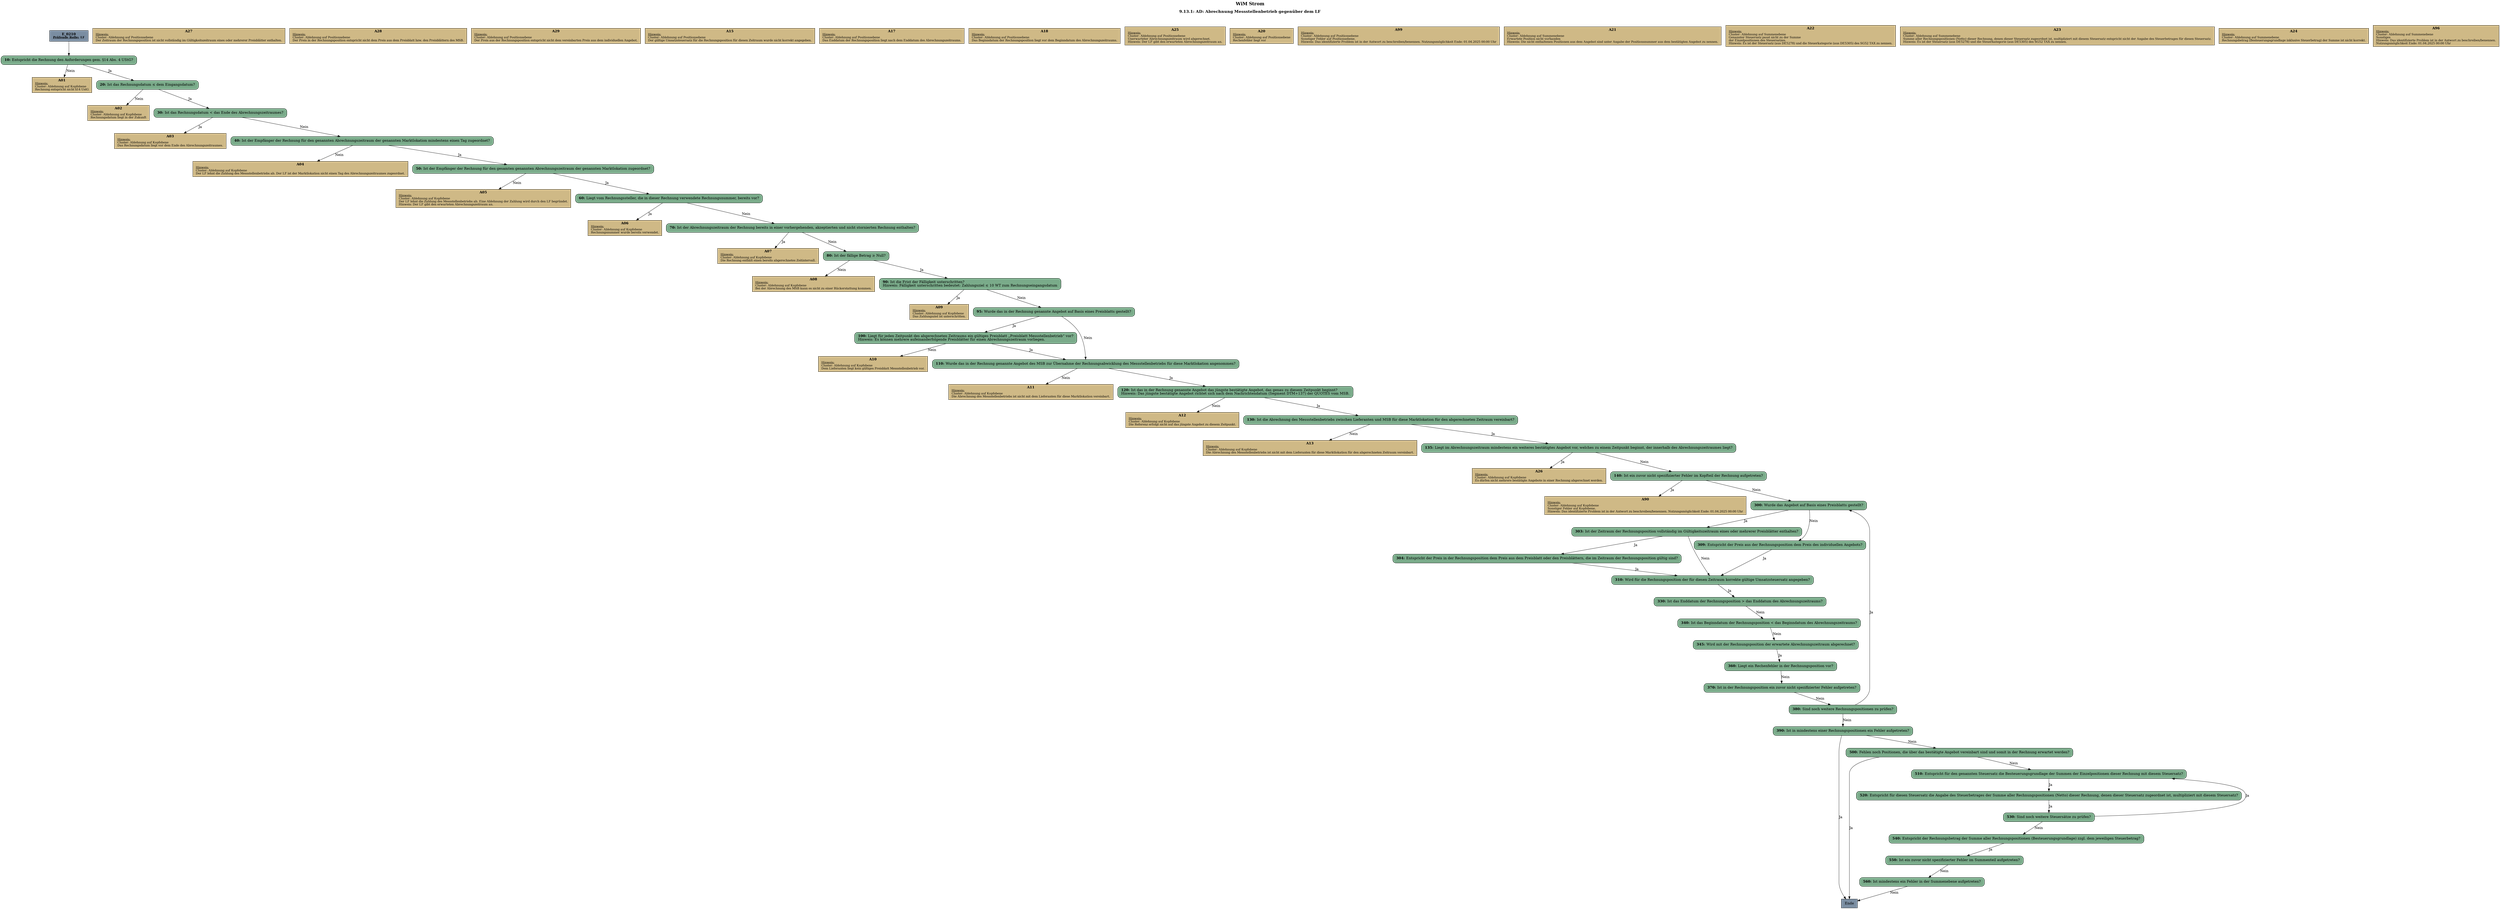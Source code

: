 digraph D {
    labelloc="t";
    label=<<B><FONT POINT-SIZE="18">WiM Strom</FONT></B><BR/><BR/><B><FONT POINT-SIZE="16">9.13.1: AD: Abrechnung Messstellenbetrieb gegenüber dem LF</FONT></B><BR/><BR/><BR/><BR/>>;
    "Start" [margin="0.2,0.12", shape=box, style=filled, fillcolor="#7a8da1", label=<<B>E_0210</B><BR align="center"/><FONT point-size="12"><B><U>Prüfende Rolle:</U> LF</B></FONT><BR align="center"/>>];
    "10" [margin="0.2,0.12", shape=box, style="filled,rounded", fillcolor="#7aab8a", label=<<B>10: </B>Entspricht die Rechnung den Anforderungen gem. §14 Abs. 4 UStG?<BR align="left"/>>];
    "A01" [margin="0.17,0.08", shape=box, style=filled, fillcolor="#cfb986", label=<<B>A01</B><BR align="center"/><FONT point-size="12"><U>Hinweis:</U><BR align="left"/>Cluster: Ablehnung auf Kopfebene<BR align="left"/>Rechnung entspricht nicht §14 UstG<BR align="left"/></FONT>>];
    "20" [margin="0.2,0.12", shape=box, style="filled,rounded", fillcolor="#7aab8a", label=<<B>20: </B>Ist das Rechnungsdatum ≤ dem Eingangsdatum?<BR align="left"/>>];
    "A02" [margin="0.17,0.08", shape=box, style=filled, fillcolor="#cfb986", label=<<B>A02</B><BR align="center"/><FONT point-size="12"><U>Hinweis:</U><BR align="left"/>Cluster: Ablehnung auf Kopfebene<BR align="left"/>Rechnungsdatum liegt in der Zukunft<BR align="left"/></FONT>>];
    "30" [margin="0.2,0.12", shape=box, style="filled,rounded", fillcolor="#7aab8a", label=<<B>30: </B>Ist das Rechnungsdatum &lt; das Ende des Abrechnungszeitraumes?<BR align="left"/>>];
    "A03" [margin="0.17,0.08", shape=box, style=filled, fillcolor="#cfb986", label=<<B>A03</B><BR align="center"/><FONT point-size="12"><U>Hinweis:</U><BR align="left"/>Cluster: Ablehnung auf Kopfebene<BR align="left"/>Das Rechnungsdatum liegt vor dem Ende des Abrechnungszeitraumes.<BR align="left"/></FONT>>];
    "40" [margin="0.2,0.12", shape=box, style="filled,rounded", fillcolor="#7aab8a", label=<<B>40: </B>Ist der Empfänger der Rechnung für den genannten Abrechnungszeitraum der genannten Marktlokation mindestens einen Tag zugeordnet?<BR align="left"/>>];
    "A04" [margin="0.17,0.08", shape=box, style=filled, fillcolor="#cfb986", label=<<B>A04</B><BR align="center"/><FONT point-size="12"><U>Hinweis:</U><BR align="left"/>Cluster: Ablehnung auf Kopfebene<BR align="left"/>Der LF lehnt die Zahlung des Messstellenbetriebs ab. Der LF ist der Marktlokation nicht einen Tag des Abrechnungszeitraumes zugeordnet.<BR align="left"/></FONT>>];
    "50" [margin="0.2,0.12", shape=box, style="filled,rounded", fillcolor="#7aab8a", label=<<B>50: </B>Ist der Empfänger der Rechnung für den gesamten genannten Abrechnungszeitraum der genannten Marktlokation zugeordnet?<BR align="left"/>>];
    "A05" [margin="0.17,0.08", shape=box, style=filled, fillcolor="#cfb986", label=<<B>A05</B><BR align="center"/><FONT point-size="12"><U>Hinweis:</U><BR align="left"/>Cluster: Ablehnung auf Kopfebene<BR align="left"/>Der LF lehnt die Zahlung des Messstellenbetriebs ab. Eine Ablehnung der Zahlung wird durch den LF begründet.<BR align="left"/>Hinweis: Der LF gibt den erwarteten Abrechnungszeitraum an.<BR align="left"/></FONT>>];
    "60" [margin="0.2,0.12", shape=box, style="filled,rounded", fillcolor="#7aab8a", label=<<B>60: </B>Liegt vom Rechnungssteller, die in dieser Rechnung verwendete Rechnungsnummer, bereits vor?<BR align="left"/>>];
    "A06" [margin="0.17,0.08", shape=box, style=filled, fillcolor="#cfb986", label=<<B>A06</B><BR align="center"/><FONT point-size="12"><U>Hinweis:</U><BR align="left"/>Cluster: Ablehnung auf Kopfebene<BR align="left"/>Rechnungsnummer wurde bereits verwendet.<BR align="left"/></FONT>>];
    "70" [margin="0.2,0.12", shape=box, style="filled,rounded", fillcolor="#7aab8a", label=<<B>70: </B>Ist der Abrechnungszeitraum der Rechnung bereits in einer vorhergehenden, akzeptierten und nicht stornierten Rechnung enthalten?<BR align="left"/>>];
    "A07" [margin="0.17,0.08", shape=box, style=filled, fillcolor="#cfb986", label=<<B>A07</B><BR align="center"/><FONT point-size="12"><U>Hinweis:</U><BR align="left"/>Cluster: Ablehnung auf Kopfebene<BR align="left"/>Die Rechnung enthält einen bereits abgerechnetes Zeitintervall.<BR align="left"/></FONT>>];
    "80" [margin="0.2,0.12", shape=box, style="filled,rounded", fillcolor="#7aab8a", label=<<B>80: </B>Ist der fällige Betrag ≥ Null?<BR align="left"/>>];
    "A08" [margin="0.17,0.08", shape=box, style=filled, fillcolor="#cfb986", label=<<B>A08</B><BR align="center"/><FONT point-size="12"><U>Hinweis:</U><BR align="left"/>Cluster: Ablehnung auf Kopfebene<BR align="left"/>Bei der Abrechnung des MSB kann es nicht zu einer Rückerstattung kommen.<BR align="left"/></FONT>>];
    "90" [margin="0.2,0.12", shape=box, style="filled,rounded", fillcolor="#7aab8a", label=<<B>90: </B>Ist die Frist der Fälligkeit unterschritten?<BR align="left"/>Hinweis: Fälligkeit unterschritten bedeutet: Zahlungsziel ≤ 10 WT zum Rechnungseingangsdatum<BR align="left"/>>];
    "A09" [margin="0.17,0.08", shape=box, style=filled, fillcolor="#cfb986", label=<<B>A09</B><BR align="center"/><FONT point-size="12"><U>Hinweis:</U><BR align="left"/>Cluster: Ablehnung auf Kopfebene<BR align="left"/>Das Zahlungsziel ist unterschritten.<BR align="left"/></FONT>>];
    "95" [margin="0.2,0.12", shape=box, style="filled,rounded", fillcolor="#7aab8a", label=<<B>95: </B>Wurde das in der Rechnung genannte Angebot auf Basis eines Preisblatts gestellt?<BR align="left"/>>];
    "100" [margin="0.2,0.12", shape=box, style="filled,rounded", fillcolor="#7aab8a", label=<<B>100: </B>Liegt für jeden Zeitpunkt des abgerechneten Zeitraums ein gültiges Preisblatt „Preisblatt Messstellenbetrieb“ vor?<BR align="left"/>Hinweis: Es können mehrere aufeinanderfolgende Preisblätter für einen Abrechnungszeitraum vorliegen.<BR align="left"/>>];
    "A10" [margin="0.17,0.08", shape=box, style=filled, fillcolor="#cfb986", label=<<B>A10</B><BR align="center"/><FONT point-size="12"><U>Hinweis:</U><BR align="left"/>Cluster: Ablehnung auf Kopfebene<BR align="left"/>Dem Lieferanten liegt kein gültiges Preisblatt Messstellenbetrieb vor.<BR align="left"/></FONT>>];
    "110" [margin="0.2,0.12", shape=box, style="filled,rounded", fillcolor="#7aab8a", label=<<B>110: </B>Wurde das in der Rechnung genannte Angebot des MSB zur Übernahme der Rechnungsabwicklung des Messstellenbetriebs für diese Marktlokation angenommen?<BR align="left"/>>];
    "A11" [margin="0.17,0.08", shape=box, style=filled, fillcolor="#cfb986", label=<<B>A11</B><BR align="center"/><FONT point-size="12"><U>Hinweis:</U><BR align="left"/>Cluster: Ablehnung auf Kopfebene<BR align="left"/>Die Abrechnung des Messstellenbetriebs ist nicht mit dem Lieferanten für diese Marktlokation vereinbart.<BR align="left"/></FONT>>];
    "120" [margin="0.2,0.12", shape=box, style="filled,rounded", fillcolor="#7aab8a", label=<<B>120: </B>Ist das in der Rechnung genannte Angebot das jüngste bestätigte Angebot, das genau zu diesem Zeitpunkt beginnt?<BR align="left"/>Hinweis: Das jüngste bestätigte Angebot richtet sich nach dem Nachrichtendatum (Segment DTM+137) der QUOTES vom MSB.<BR align="left"/>>];
    "A12" [margin="0.17,0.08", shape=box, style=filled, fillcolor="#cfb986", label=<<B>A12</B><BR align="center"/><FONT point-size="12"><U>Hinweis:</U><BR align="left"/>Cluster: Ablehnung auf Kopfebene<BR align="left"/>Die Referenz erfolgt nicht auf das jüngste Angebot zu diesem Zeitpunkt.<BR align="left"/></FONT>>];
    "130" [margin="0.2,0.12", shape=box, style="filled,rounded", fillcolor="#7aab8a", label=<<B>130: </B>Ist die Abrechnung des Messstellenbetriebs zwischen Lieferanten und MSB für diese Marktlokation für den abgerechneten Zeitraum vereinbart?<BR align="left"/>>];
    "A13" [margin="0.17,0.08", shape=box, style=filled, fillcolor="#cfb986", label=<<B>A13</B><BR align="center"/><FONT point-size="12"><U>Hinweis:</U><BR align="left"/>Cluster: Ablehnung auf Kopfebene<BR align="left"/>Die Abrechnung des Messstellenbetriebs ist nicht mit dem Lieferanten für diese Marktlokation für den abgerechneten Zeitraum vereinbart.<BR align="left"/></FONT>>];
    "135" [margin="0.2,0.12", shape=box, style="filled,rounded", fillcolor="#7aab8a", label=<<B>135: </B>Liegt im Abrechnungszeitraum mindestens ein weiteres bestätigtes Angebot vor, welches zu einem Zeitpunkt beginnt, der innerhalb des Abrechnungszeitraumes liegt?<BR align="left"/>>];
    "A26" [margin="0.17,0.08", shape=box, style=filled, fillcolor="#cfb986", label=<<B>A26</B><BR align="center"/><FONT point-size="12"><U>Hinweis:</U><BR align="left"/>Cluster: Ablehnung auf Kopfebene<BR align="left"/>Es dürfen nicht mehrere bestätigte Angebote in einer Rechnung abgerechnet werden.<BR align="left"/></FONT>>];
    "140" [margin="0.2,0.12", shape=box, style="filled,rounded", fillcolor="#7aab8a", label=<<B>140: </B>Ist ein zuvor nicht spezifizierter Fehler im Kopfteil der Rechnung aufgetreten?<BR align="left"/>>];
    "A90" [margin="0.17,0.08", shape=box, style=filled, fillcolor="#cfb986", label=<<B>A90</B><BR align="center"/><FONT point-size="12"><U>Hinweis:</U><BR align="left"/>Cluster: Ablehnung auf Kopfebene<BR align="left"/>Sonstiger Fehler auf Kopfebene.<BR align="left"/>Hinweis: Das identifizierte Problem ist in der Antwort zu beschreiben/benennen. Nutzungsmöglichkeit Ende: 01.04.2025 00:00 Uhr<BR align="left"/></FONT>>];
    "300" [margin="0.2,0.12", shape=box, style="filled,rounded", fillcolor="#7aab8a", label=<<B>300: </B>Wurde das Angebot auf Basis eines Preisblatts gestellt?<BR align="left"/>>];
    "303" [margin="0.2,0.12", shape=box, style="filled,rounded", fillcolor="#7aab8a", label=<<B>303: </B>Ist der Zeitraum der Rechnungsposition vollständig im Gültigkeitszeitraum eines oder mehrerer Preisblätter enthalten?<BR align="left"/>>];
    "A27" [margin="0.17,0.08", shape=box, style=filled, fillcolor="#cfb986", label=<<B>A27</B><BR align="center"/><FONT point-size="12"><U>Hinweis:</U><BR align="left"/>Cluster: Ablehnung auf Positionsebene<BR align="left"/>Der Zeitraum der Rechnungsposition ist nicht vollständig im Gültigkeitszeitraum eines oder mehrerer Preisblätter enthalten.<BR align="left"/></FONT>>];
    "304" [margin="0.2,0.12", shape=box, style="filled,rounded", fillcolor="#7aab8a", label=<<B>304: </B>Entspricht der Preis in der Rechnungsposition dem Preis aus dem Preisblatt oder den Preisblättern, die im Zeitraum der Rechnungsposition gültig sind?<BR align="left"/>>];
    "A28" [margin="0.17,0.08", shape=box, style=filled, fillcolor="#cfb986", label=<<B>A28</B><BR align="center"/><FONT point-size="12"><U>Hinweis:</U><BR align="left"/>Cluster: Ablehnung auf Positionsebene<BR align="left"/>Der Preis in der Rechnungsposition entspricht nicht dem Preis aus dem Preisblatt bzw. den Preisblättern des MSB.<BR align="left"/></FONT>>];
    "309" [margin="0.2,0.12", shape=box, style="filled,rounded", fillcolor="#7aab8a", label=<<B>309: </B>Entspricht der Preis aus der Rechnungsposition dem Preis des individuellen Angebots?<BR align="left"/>>];
    "A29" [margin="0.17,0.08", shape=box, style=filled, fillcolor="#cfb986", label=<<B>A29</B><BR align="center"/><FONT point-size="12"><U>Hinweis:</U><BR align="left"/>Cluster: Ablehnung auf Positionsebene<BR align="left"/>Der Preis aus der Rechnungsposition entspricht nicht dem vereinbarten Preis aus dem individuellen Angebot.<BR align="left"/></FONT>>];
    "310" [margin="0.2,0.12", shape=box, style="filled,rounded", fillcolor="#7aab8a", label=<<B>310: </B>Wird für die Rechnungsposition der für diesen Zeitraum korrekte gültige Umsatzsteuersatz angegeben?<BR align="left"/>>];
    "A15" [margin="0.17,0.08", shape=box, style=filled, fillcolor="#cfb986", label=<<B>A15</B><BR align="center"/><FONT point-size="12"><U>Hinweis:</U><BR align="left"/>Cluster: Ablehnung auf Positionsebene<BR align="left"/>Der gültige Umsatzsteuersatz für die Rechnungsposition für diesen Zeitraum wurde nicht korrekt angegeben.<BR align="left"/></FONT>>];
    "330" [margin="0.2,0.12", shape=box, style="filled,rounded", fillcolor="#7aab8a", label=<<B>330: </B>Ist das Enddatum der Rechnungsposition &gt; das Enddatum des Abrechnungszeitraums?<BR align="left"/>>];
    "A17" [margin="0.17,0.08", shape=box, style=filled, fillcolor="#cfb986", label=<<B>A17</B><BR align="center"/><FONT point-size="12"><U>Hinweis:</U><BR align="left"/>Cluster: Ablehnung auf Positionsebene<BR align="left"/>Das Enddatum der Rechnungsposition liegt nach dem Enddatum des Abrechnungszeitraums.<BR align="left"/></FONT>>];
    "340" [margin="0.2,0.12", shape=box, style="filled,rounded", fillcolor="#7aab8a", label=<<B>340: </B>Ist das Beginndatum der Rechnungsposition &lt; das Beginndatum des Abrechnungszeitraums?<BR align="left"/>>];
    "A18" [margin="0.17,0.08", shape=box, style=filled, fillcolor="#cfb986", label=<<B>A18</B><BR align="center"/><FONT point-size="12"><U>Hinweis:</U><BR align="left"/>Cluster: Ablehnung auf Positionsebene<BR align="left"/>Das Beginndatum der Rechnungsposition liegt vor dem Beginndatum des Abrechnungszeitraums.<BR align="left"/></FONT>>];
    "345" [margin="0.2,0.12", shape=box, style="filled,rounded", fillcolor="#7aab8a", label=<<B>345: </B>Wird mit der Rechnungsposition der erwartete Abrechnungszeitraum abgerechnet?<BR align="left"/>>];
    "A25" [margin="0.17,0.08", shape=box, style=filled, fillcolor="#cfb986", label=<<B>A25</B><BR align="center"/><FONT point-size="12"><U>Hinweis:</U><BR align="left"/>Cluster: Ablehnung auf Positionsebene<BR align="left"/>Unerwarteter Abrechnungszeitraum wird abgerechnet.<BR align="left"/>Hinweis: Der LF gibt den erwarteten Abrechnungszeitraum an.<BR align="left"/></FONT>>];
    "360" [margin="0.2,0.12", shape=box, style="filled,rounded", fillcolor="#7aab8a", label=<<B>360: </B>Liegt ein Rechenfehler in der Rechnungsposition vor?<BR align="left"/>>];
    "A20" [margin="0.17,0.08", shape=box, style=filled, fillcolor="#cfb986", label=<<B>A20</B><BR align="center"/><FONT point-size="12"><U>Hinweis:</U><BR align="left"/>Cluster: Ablehnung auf Positionsebene<BR align="left"/>Rechenfehler liegt vor<BR align="left"/></FONT>>];
    "370" [margin="0.2,0.12", shape=box, style="filled,rounded", fillcolor="#7aab8a", label=<<B>370: </B>Ist in der Rechnungsposition ein zuvor nicht spezifizierter Fehler aufgetreten?<BR align="left"/>>];
    "A99" [margin="0.17,0.08", shape=box, style=filled, fillcolor="#cfb986", label=<<B>A99</B><BR align="center"/><FONT point-size="12"><U>Hinweis:</U><BR align="left"/>Cluster: Ablehnung auf Positionsebene <BR align="left"/>Sonstiger Fehler auf Positionsebene.<BR align="left"/>Hinweis: Das identifizierte Problem ist in der Antwort zu beschreiben/benennen. Nutzungsmöglichkeit Ende: 01.04.2025 00:00 Uhr<BR align="left"/></FONT>>];
    "380" [margin="0.2,0.12", shape=box, style="filled,rounded", fillcolor="#7aab8a", label=<<B>380: </B>Sind noch weitere Rechnungspositionen zu prüfen?<BR align="left"/>>];
    "390" [margin="0.2,0.12", shape=box, style="filled,rounded", fillcolor="#7aab8a", label=<<B>390: </B>Ist in mindestens einer Rechnungspositionen ein Fehler aufgetreten?<BR align="left"/>>];
    "Ende" [margin="0.2,0.12", shape=box, style=filled, fillcolor="#7a8da1", label="Ende"];
    "500" [margin="0.2,0.12", shape=box, style="filled,rounded", fillcolor="#7aab8a", label=<<B>500: </B>Fehlen noch Positionen, die über das bestätigte Angebot vereinbart sind und somit in der Rechnung erwartet werden?<BR align="left"/>>];
    "A21" [margin="0.17,0.08", shape=box, style=filled, fillcolor="#cfb986", label=<<B>A21</B><BR align="center"/><FONT point-size="12"><U>Hinweis:</U><BR align="left"/>Cluster: Ablehnung auf Summenebene<BR align="left"/>Erwartete Position nicht vorhanden<BR align="left"/>Hinweis: Die nicht enthaltenen Positionen aus dem Angebot sind unter Angabe der Positionsnummer aus dem bestätigten Angebot zu nennen.<BR align="left"/></FONT>>];
    "510" [margin="0.2,0.12", shape=box, style="filled,rounded", fillcolor="#7aab8a", label=<<B>510: </B>Entspricht für den genannten Steuersatz die Besteuerungsgrundlage der Summen der Einzelpositionen dieser Rechnung mit diesem Steuersatz?<BR align="left"/>>];
    "A22" [margin="0.17,0.08", shape=box, style=filled, fillcolor="#cfb986", label=<<B>A22</B><BR align="center"/><FONT point-size="12"><U>Hinweis:</U><BR align="left"/>Cluster: Ablehnung auf Summenebene<BR align="left"/>Genannter Steuersatz passt nicht zu der Summe<BR align="left"/>der Einzelpositionen des Steuersatzes.<BR align="left"/>Hinweis: Es ist der Steuersatz (aus DE5278) und die Steuerkategorie (aus DE5305) des SG52 TAX zu nennen.<BR align="left"/></FONT>>];
    "520" [margin="0.2,0.12", shape=box, style="filled,rounded", fillcolor="#7aab8a", label=<<B>520: </B>Entspricht für diesen Steuersatz die Angabe des Steuerbetrages der Summe aller Rechnungspositionen (Netto) dieser Rechnung, denen dieser Steuersatz zugeordnet ist, multipliziert mit diesem Steuersatz?<BR align="left"/>>];
    "A23" [margin="0.17,0.08", shape=box, style=filled, fillcolor="#cfb986", label=<<B>A23</B><BR align="center"/><FONT point-size="12"><U>Hinweis:</U><BR align="left"/>Cluster: Ablehnung auf Summenebene <BR align="left"/>Summe aller Rechnungspositionen (Netto) dieser Rechnung, denen dieser Steuersatz zugeordnet ist, multipliziert mit diesem Steuersatz entspricht nicht der Angabe des Steuerbetrages für diesen Steuersatz.<BR align="left"/>Hinweis: Es ist der Steuersatz (aus DE5278) und die Steuerkategorie (aus DE5305) des SG52 TAX zu nennen.<BR align="left"/></FONT>>];
    "530" [margin="0.2,0.12", shape=box, style="filled,rounded", fillcolor="#7aab8a", label=<<B>530: </B>Sind noch weitere Steuersätze zu prüfen?<BR align="left"/>>];
    "540" [margin="0.2,0.12", shape=box, style="filled,rounded", fillcolor="#7aab8a", label=<<B>540: </B>Entspricht der Rechnungsbetrag der Summe aller Rechnungspositionen (Besteuerungsgrundlage) zzgl. dem jeweiligen Steuerbetrag?<BR align="left"/>>];
    "A24" [margin="0.17,0.08", shape=box, style=filled, fillcolor="#cfb986", label=<<B>A24</B><BR align="center"/><FONT point-size="12"><U>Hinweis:</U><BR align="left"/>Cluster: Ablehnung auf Summenebene<BR align="left"/>Rechnungsbetrag (Besteuerungsgrundlage inklusive Steuerbetrag) der Summe ist nicht korrekt.<BR align="left"/></FONT>>];
    "550" [margin="0.2,0.12", shape=box, style="filled,rounded", fillcolor="#7aab8a", label=<<B>550: </B>Ist ein zuvor nicht spezifizierter Fehler im Summenteil aufgetreten?<BR align="left"/>>];
    "A96" [margin="0.17,0.08", shape=box, style=filled, fillcolor="#cfb986", label=<<B>A96</B><BR align="center"/><FONT point-size="12"><U>Hinweis:</U><BR align="left"/>Cluster: Ablehnung auf Summenebene<BR align="left"/>Sonstiges<BR align="left"/>Hinweis: Das identifizierte Problem ist in der Antwort zu beschreiben/benennen.<BR align="left"/>Nutzungsmöglichkeit Ende: 01.04.2025 00:00 Uhr<BR align="left"/></FONT>>];
    "560" [margin="0.2,0.12", shape=box, style="filled,rounded", fillcolor="#7aab8a", label=<<B>560: </B>Ist mindestens ein Fehler in der Summenebene aufgetreten?<BR align="left"/>>];

    "Start" -> "10";
    "10" -> "A01" [label="Nein"];
    "10" -> "20" [label="Ja"];
    "20" -> "A02" [label="Nein"];
    "20" -> "30" [label="Ja"];
    "30" -> "A03" [label="Ja"];
    "30" -> "40" [label="Nein"];
    "40" -> "A04" [label="Nein"];
    "40" -> "50" [label="Ja"];
    "50" -> "A05" [label="Nein"];
    "50" -> "60" [label="Ja"];
    "60" -> "A06" [label="Ja"];
    "60" -> "70" [label="Nein"];
    "70" -> "A07" [label="Ja"];
    "70" -> "80" [label="Nein"];
    "80" -> "A08" [label="Nein"];
    "80" -> "90" [label="Ja"];
    "90" -> "A09" [label="Ja"];
    "90" -> "95" [label="Nein"];
    "95" -> "100" [label="Ja"];
    "95" -> "110" [label="Nein"];
    "100" -> "A10" [label="Nein"];
    "100" -> "110" [label="Ja"];
    "110" -> "A11" [label="Nein"];
    "110" -> "120" [label="Ja"];
    "120" -> "A12" [label="Nein"];
    "120" -> "130" [label="Ja"];
    "130" -> "A13" [label="Nein"];
    "130" -> "135" [label="Ja"];
    "135" -> "A26" [label="Ja"];
    "135" -> "140" [label="Nein"];
    "140" -> "A90" [label="Ja"];
    "140" -> "300" [label="Nein"];
    "300" -> "303" [label="Ja"];
    "300" -> "309" [label="Nein"];
    "303" -> "310" [label="Nein"];
    "303" -> "304" [label="Ja"];
    "304" -> "310" [label="Ja"];
    "309" -> "310" [label="Ja"];
    "310" -> "330" [label="Ja"];
    "330" -> "340" [label="Nein"];
    "340" -> "345" [label="Nein"];
    "345" -> "360" [label="Ja"];
    "360" -> "370" [label="Nein"];
    "370" -> "380" [label="Nein"];
    "380" -> "300" [label="Ja"];
    "380" -> "390" [label="Nein"];
    "390" -> "Ende" [label="Ja"];
    "390" -> "500" [label="Nein"];
    "500" -> "Ende" [label="Ja"];
    "500" -> "510" [label="Nein"];
    "510" -> "520" [label="Ja"];
    "520" -> "530" [label="Ja"];
    "530" -> "510" [label="Ja"];
    "530" -> "540" [label="Nein"];
    "540" -> "550" [label="Ja"];
    "550" -> "560" [label="Nein"];
    "560" -> "Ende" [label="Nein"];

    bgcolor="transparent";
}